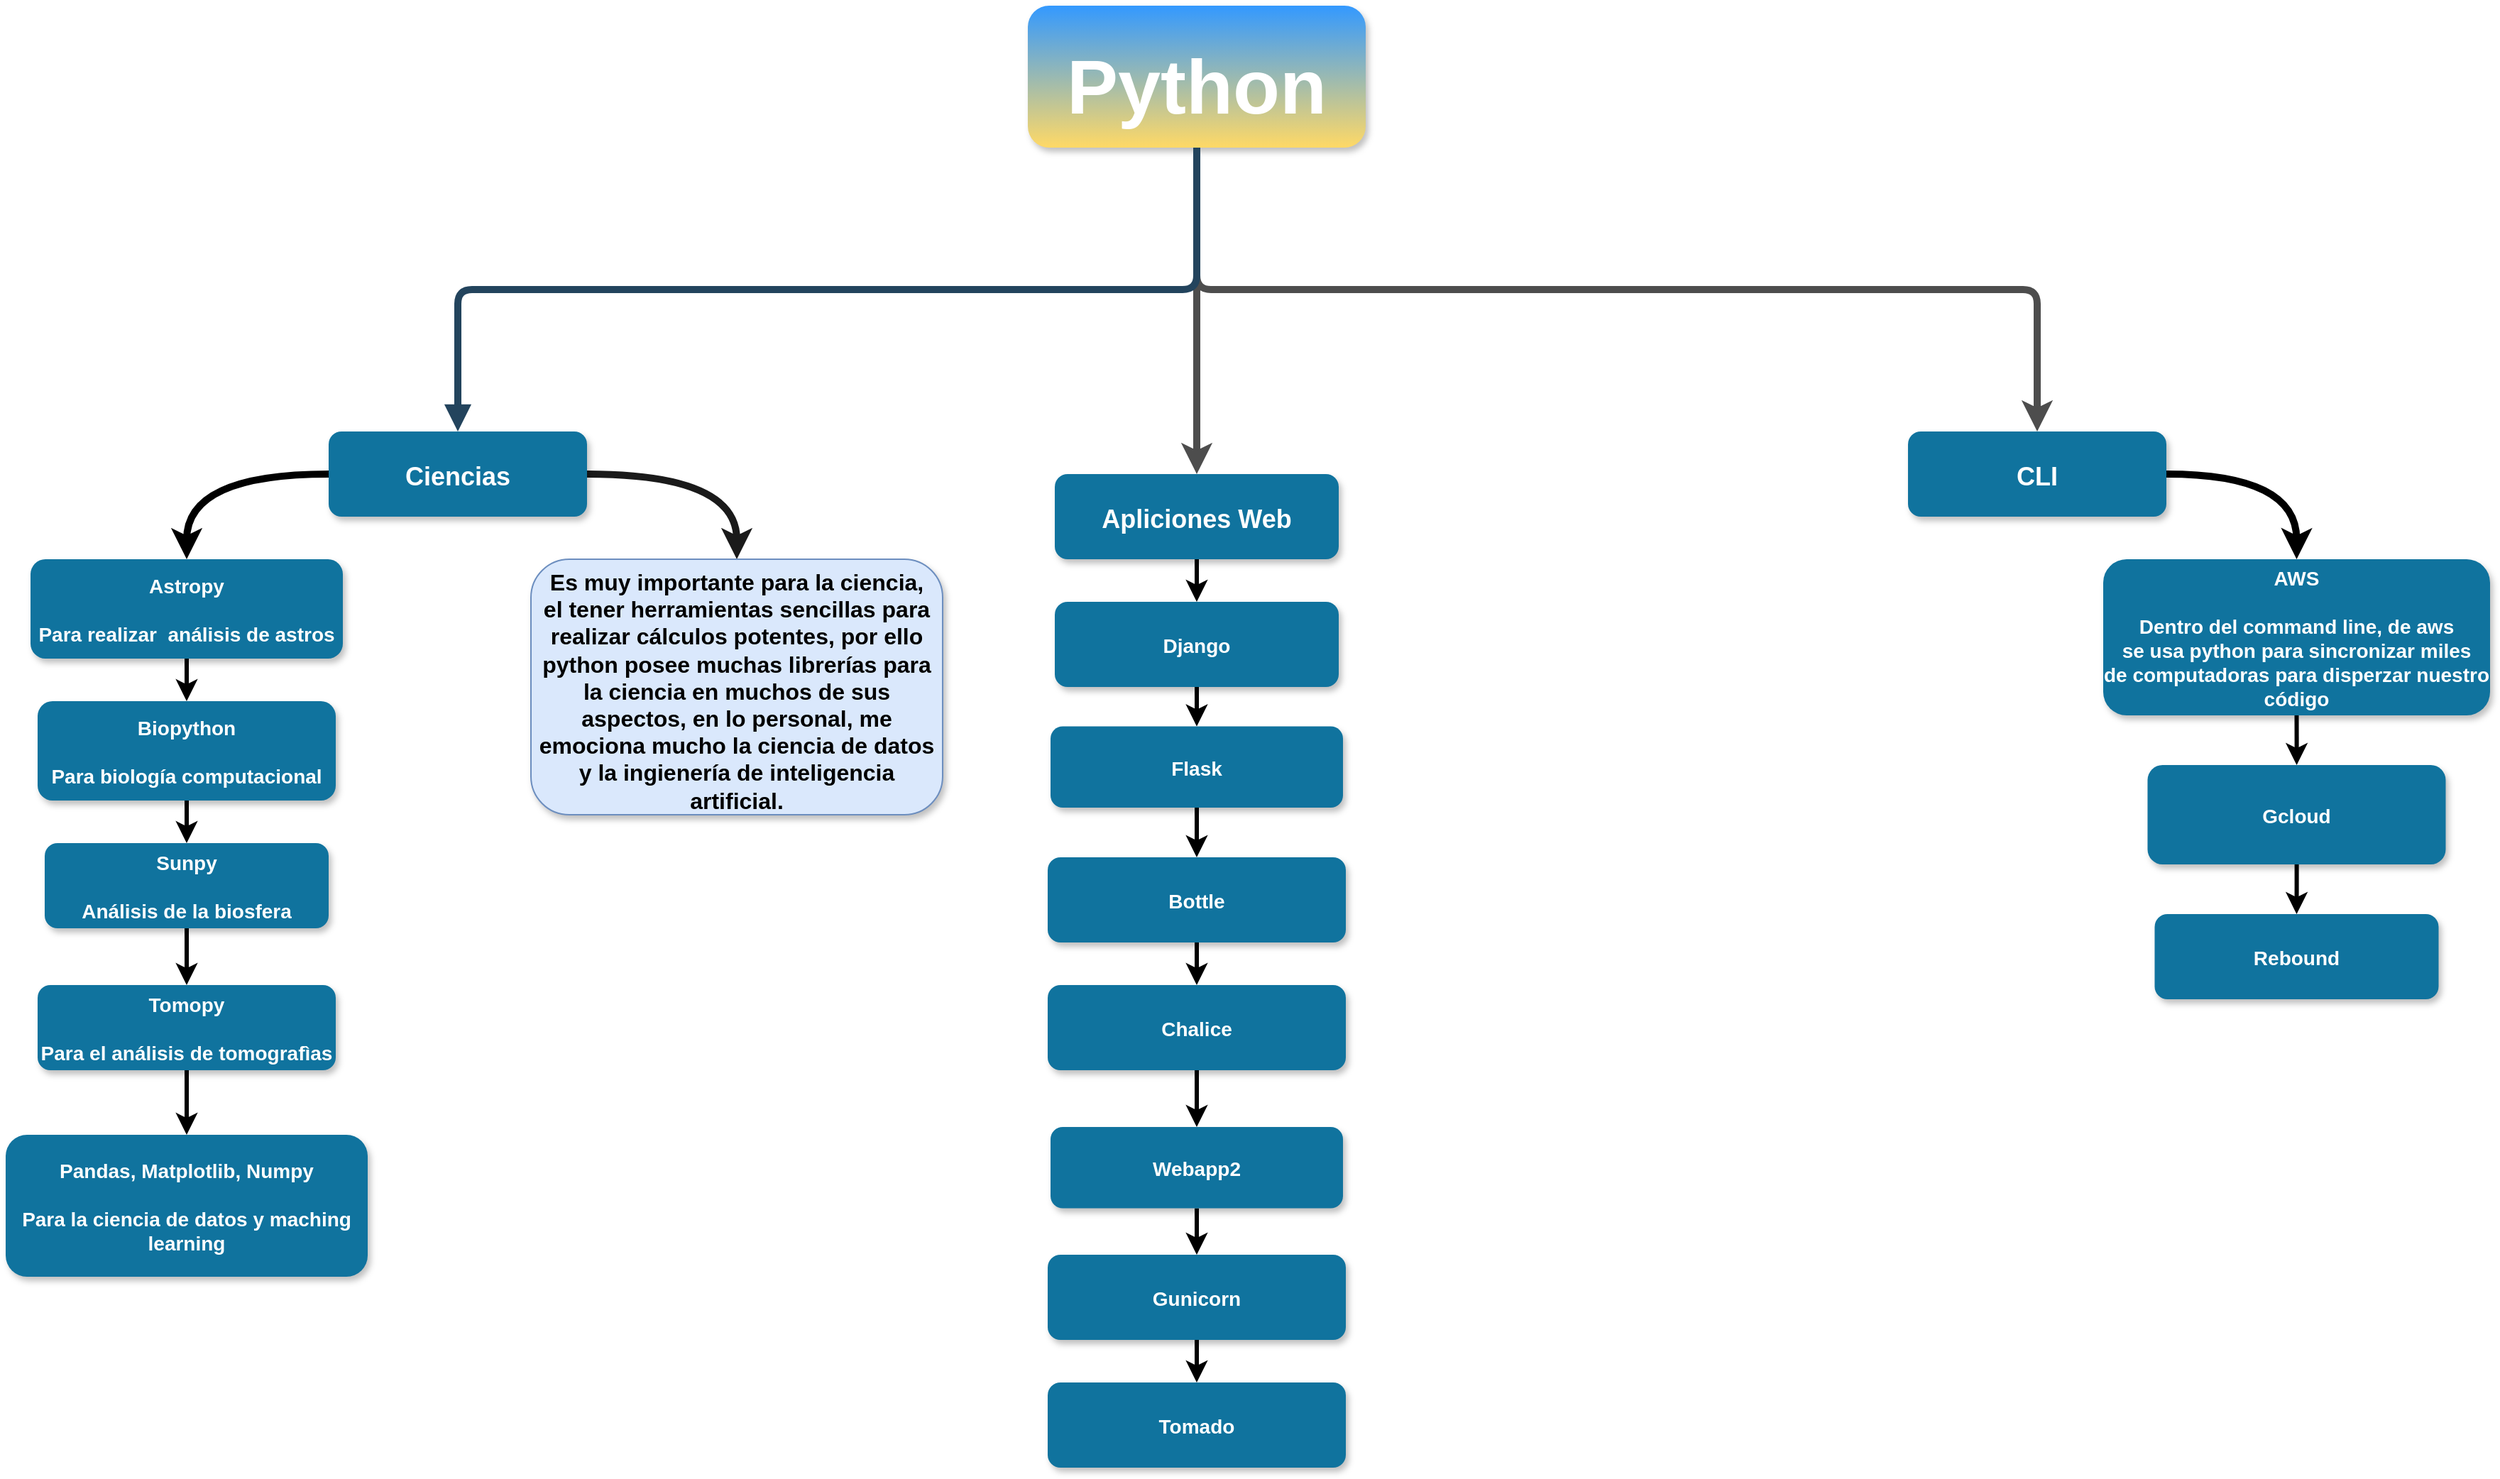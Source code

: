 <mxfile version="14.7.0" type="github">
  <diagram name="Page-1" id="97916047-d0de-89f5-080d-49f4d83e522f">
    <mxGraphModel dx="3121.5" dy="798" grid="1" gridSize="10" guides="1" tooltips="1" connect="1" arrows="1" fold="1" page="1" pageScale="1.5" pageWidth="1169" pageHeight="827" background="none" math="0" shadow="0">
      <root>
        <mxCell id="0" />
        <mxCell id="1" parent="0" />
        <mxCell id="nqu3vFOURGhK1XpB_SLl-80" style="edgeStyle=orthogonalEdgeStyle;orthogonalLoop=1;jettySize=auto;html=1;exitX=0.5;exitY=1;exitDx=0;exitDy=0;entryX=0.5;entryY=0;entryDx=0;entryDy=0;fontSize=18;strokeWidth=5;rounded=1;strokeColor=#4D4D4D;" edge="1" parent="1" source="2" target="nqu3vFOURGhK1XpB_SLl-67">
          <mxGeometry relative="1" as="geometry" />
        </mxCell>
        <mxCell id="nqu3vFOURGhK1XpB_SLl-81" style="edgeStyle=orthogonalEdgeStyle;rounded=1;orthogonalLoop=1;jettySize=auto;html=1;fontSize=18;strokeWidth=5;strokeColor=#4D4D4D;" edge="1" parent="1" source="2" target="nqu3vFOURGhK1XpB_SLl-82">
          <mxGeometry relative="1" as="geometry">
            <mxPoint x="779" y="390" as="targetPoint" />
          </mxGeometry>
        </mxCell>
        <mxCell id="2" value="Python" style="rounded=1;strokeColor=none;shadow=1;fontStyle=1;fontColor=#FFFFFF;fontSize=54;gradientColor=#FFD966;fillColor=#3399FF;" parent="1" vertex="1">
          <mxGeometry x="660" y="10" width="238" height="100" as="geometry" />
        </mxCell>
        <mxCell id="nqu3vFOURGhK1XpB_SLl-55" style="edgeStyle=orthogonalEdgeStyle;orthogonalLoop=1;jettySize=auto;html=1;entryX=0.5;entryY=0;entryDx=0;entryDy=0;fontSize=54;strokeWidth=5;curved=1;" edge="1" parent="1" source="5" target="6">
          <mxGeometry relative="1" as="geometry">
            <Array as="points">
              <mxPoint x="67.5" y="340" />
            </Array>
          </mxGeometry>
        </mxCell>
        <mxCell id="nqu3vFOURGhK1XpB_SLl-99" style="edgeStyle=orthogonalEdgeStyle;orthogonalLoop=1;jettySize=auto;html=1;fontSize=18;strokeWidth=5;curved=1;exitX=1;exitY=0.5;exitDx=0;exitDy=0;strokeColor=#1A1A1A;" edge="1" parent="1" source="5" target="nqu3vFOURGhK1XpB_SLl-100">
          <mxGeometry relative="1" as="geometry">
            <mxPoint x="410" y="430" as="targetPoint" />
          </mxGeometry>
        </mxCell>
        <mxCell id="5" value="Ciencias" style="rounded=1;fillColor=#10739E;strokeColor=none;shadow=1;gradientColor=none;fontStyle=1;fontColor=#FFFFFF;fontSize=18;" parent="1" vertex="1">
          <mxGeometry x="167.5" y="310" width="182" height="60" as="geometry" />
        </mxCell>
        <mxCell id="nqu3vFOURGhK1XpB_SLl-61" style="edgeStyle=orthogonalEdgeStyle;rounded=0;orthogonalLoop=1;jettySize=auto;html=1;exitX=0.5;exitY=1;exitDx=0;exitDy=0;fontSize=54;strokeWidth=3;" edge="1" parent="1" source="6" target="nqu3vFOURGhK1XpB_SLl-57">
          <mxGeometry relative="1" as="geometry" />
        </mxCell>
        <mxCell id="6" value="Astropy&#xa;&#xa;Para realizar  análisis de astros" style="rounded=1;fillColor=#10739E;strokeColor=none;shadow=1;gradientColor=none;fontStyle=1;fontColor=#FFFFFF;fontSize=14;" parent="1" vertex="1">
          <mxGeometry x="-42.5" y="400" width="220" height="70" as="geometry" />
        </mxCell>
        <mxCell id="29" value="" style="edgeStyle=elbowEdgeStyle;elbow=vertical;strokeWidth=5;endArrow=block;endFill=1;fontStyle=1;strokeColor=#23445D;entryX=0.5;entryY=0;entryDx=0;entryDy=0;" parent="1" source="2" target="5" edge="1">
          <mxGeometry x="22" y="165.5" width="100" height="100" as="geometry">
            <mxPoint x="22" y="265.5" as="sourcePoint" />
            <mxPoint x="782" y="370" as="targetPoint" />
          </mxGeometry>
        </mxCell>
        <mxCell id="nqu3vFOURGhK1XpB_SLl-62" style="edgeStyle=orthogonalEdgeStyle;rounded=0;orthogonalLoop=1;jettySize=auto;html=1;entryX=0.5;entryY=0;entryDx=0;entryDy=0;fontSize=54;strokeWidth=3;" edge="1" parent="1" source="nqu3vFOURGhK1XpB_SLl-57" target="nqu3vFOURGhK1XpB_SLl-58">
          <mxGeometry relative="1" as="geometry" />
        </mxCell>
        <mxCell id="nqu3vFOURGhK1XpB_SLl-57" value="Biopython&#xa;&#xa;Para biología computacional" style="rounded=1;fillColor=#10739E;strokeColor=none;shadow=1;gradientColor=none;fontStyle=1;fontColor=#FFFFFF;fontSize=14;" vertex="1" parent="1">
          <mxGeometry x="-37.5" y="500" width="210" height="70" as="geometry" />
        </mxCell>
        <mxCell id="nqu3vFOURGhK1XpB_SLl-63" style="edgeStyle=orthogonalEdgeStyle;rounded=0;orthogonalLoop=1;jettySize=auto;html=1;entryX=0.5;entryY=0;entryDx=0;entryDy=0;fontSize=54;strokeWidth=3;" edge="1" parent="1" source="nqu3vFOURGhK1XpB_SLl-58" target="nqu3vFOURGhK1XpB_SLl-59">
          <mxGeometry relative="1" as="geometry" />
        </mxCell>
        <mxCell id="nqu3vFOURGhK1XpB_SLl-58" value="Sunpy&#xa;&#xa;Análisis de la biosfera" style="rounded=1;fillColor=#10739E;strokeColor=none;shadow=1;gradientColor=none;fontStyle=1;fontColor=#FFFFFF;fontSize=14;" vertex="1" parent="1">
          <mxGeometry x="-32.5" y="600" width="200" height="60" as="geometry" />
        </mxCell>
        <mxCell id="nqu3vFOURGhK1XpB_SLl-64" style="edgeStyle=orthogonalEdgeStyle;rounded=0;orthogonalLoop=1;jettySize=auto;html=1;fontSize=54;strokeWidth=3;" edge="1" parent="1" source="nqu3vFOURGhK1XpB_SLl-59" target="nqu3vFOURGhK1XpB_SLl-60">
          <mxGeometry relative="1" as="geometry">
            <mxPoint x="67.5" y="795.5" as="targetPoint" />
          </mxGeometry>
        </mxCell>
        <mxCell id="nqu3vFOURGhK1XpB_SLl-59" value="Tomopy&#xa;&#xa;Para el análisis de tomografìas" style="rounded=1;fillColor=#10739E;strokeColor=none;shadow=1;gradientColor=none;fontStyle=1;fontColor=#FFFFFF;fontSize=14;" vertex="1" parent="1">
          <mxGeometry x="-37.5" y="700" width="210" height="60" as="geometry" />
        </mxCell>
        <mxCell id="nqu3vFOURGhK1XpB_SLl-60" value="Pandas, Matplotlib, Numpy&#xa;&#xa;Para la ciencia de datos y maching &#xa;learning" style="rounded=1;fillColor=#10739E;strokeColor=none;shadow=1;gradientColor=none;fontStyle=1;fontColor=#FFFFFF;fontSize=14;" vertex="1" parent="1">
          <mxGeometry x="-60" y="805.5" width="255" height="100" as="geometry" />
        </mxCell>
        <mxCell id="nqu3vFOURGhK1XpB_SLl-79" style="edgeStyle=orthogonalEdgeStyle;curved=1;orthogonalLoop=1;jettySize=auto;html=1;entryX=0.5;entryY=0;entryDx=0;entryDy=0;fontSize=18;strokeWidth=5;exitX=1;exitY=0.5;exitDx=0;exitDy=0;" edge="1" parent="1" source="nqu3vFOURGhK1XpB_SLl-67" target="nqu3vFOURGhK1XpB_SLl-69">
          <mxGeometry relative="1" as="geometry" />
        </mxCell>
        <mxCell id="nqu3vFOURGhK1XpB_SLl-67" value="CLI" style="rounded=1;fillColor=#10739E;strokeColor=none;shadow=1;gradientColor=none;fontStyle=1;fontColor=#FFFFFF;fontSize=18;" vertex="1" parent="1">
          <mxGeometry x="1280" y="310" width="182" height="60" as="geometry" />
        </mxCell>
        <mxCell id="nqu3vFOURGhK1XpB_SLl-68" style="edgeStyle=orthogonalEdgeStyle;rounded=0;orthogonalLoop=1;jettySize=auto;html=1;exitX=0.5;exitY=1;exitDx=0;exitDy=0;fontSize=54;strokeWidth=3;" edge="1" parent="1" source="nqu3vFOURGhK1XpB_SLl-69" target="nqu3vFOURGhK1XpB_SLl-71">
          <mxGeometry relative="1" as="geometry" />
        </mxCell>
        <mxCell id="nqu3vFOURGhK1XpB_SLl-69" value="AWS&#xa;&#xa;Dentro del command line, de aws&#xa;se usa python para sincronizar miles&#xa;de computadoras para disperzar nuestro&#xa;código" style="rounded=1;fillColor=#10739E;strokeColor=none;shadow=1;gradientColor=none;fontStyle=1;fontColor=#FFFFFF;fontSize=14;" vertex="1" parent="1">
          <mxGeometry x="1417.5" y="400" width="272.5" height="110" as="geometry" />
        </mxCell>
        <mxCell id="nqu3vFOURGhK1XpB_SLl-70" style="edgeStyle=orthogonalEdgeStyle;rounded=0;orthogonalLoop=1;jettySize=auto;html=1;entryX=0.5;entryY=0;entryDx=0;entryDy=0;fontSize=54;strokeWidth=3;" edge="1" parent="1" source="nqu3vFOURGhK1XpB_SLl-71" target="nqu3vFOURGhK1XpB_SLl-73">
          <mxGeometry relative="1" as="geometry">
            <mxPoint x="1567.5" y="640" as="sourcePoint" />
          </mxGeometry>
        </mxCell>
        <mxCell id="nqu3vFOURGhK1XpB_SLl-71" value="Gcloud" style="rounded=1;fillColor=#10739E;strokeColor=none;shadow=1;gradientColor=none;fontStyle=1;fontColor=#FFFFFF;fontSize=14;" vertex="1" parent="1">
          <mxGeometry x="1448.75" y="545" width="210" height="70" as="geometry" />
        </mxCell>
        <mxCell id="nqu3vFOURGhK1XpB_SLl-73" value="Rebound" style="rounded=1;fillColor=#10739E;strokeColor=none;shadow=1;gradientColor=none;fontStyle=1;fontColor=#FFFFFF;fontSize=14;" vertex="1" parent="1">
          <mxGeometry x="1453.75" y="650" width="200" height="60" as="geometry" />
        </mxCell>
        <mxCell id="nqu3vFOURGhK1XpB_SLl-88" style="edgeStyle=orthogonalEdgeStyle;rounded=1;orthogonalLoop=1;jettySize=auto;html=1;fontSize=18;strokeWidth=3;" edge="1" parent="1" source="nqu3vFOURGhK1XpB_SLl-82" target="nqu3vFOURGhK1XpB_SLl-84">
          <mxGeometry relative="1" as="geometry" />
        </mxCell>
        <mxCell id="nqu3vFOURGhK1XpB_SLl-82" value="Apliciones Web" style="rounded=1;fillColor=#10739E;strokeColor=none;shadow=1;gradientColor=none;fontStyle=1;fontColor=#FFFFFF;fontSize=18;" vertex="1" parent="1">
          <mxGeometry x="679" y="340" width="200" height="60" as="geometry" />
        </mxCell>
        <mxCell id="nqu3vFOURGhK1XpB_SLl-83" style="edgeStyle=orthogonalEdgeStyle;rounded=0;orthogonalLoop=1;jettySize=auto;html=1;entryX=0.5;entryY=0;entryDx=0;entryDy=0;fontSize=54;strokeWidth=3;" edge="1" parent="1" source="nqu3vFOURGhK1XpB_SLl-84" target="nqu3vFOURGhK1XpB_SLl-86">
          <mxGeometry relative="1" as="geometry" />
        </mxCell>
        <mxCell id="nqu3vFOURGhK1XpB_SLl-84" value="Django" style="rounded=1;fillColor=#10739E;strokeColor=none;shadow=1;gradientColor=none;fontStyle=1;fontColor=#FFFFFF;fontSize=14;" vertex="1" parent="1">
          <mxGeometry x="679" y="430" width="200" height="60" as="geometry" />
        </mxCell>
        <mxCell id="nqu3vFOURGhK1XpB_SLl-85" style="edgeStyle=orthogonalEdgeStyle;rounded=0;orthogonalLoop=1;jettySize=auto;html=1;fontSize=54;strokeWidth=3;" edge="1" parent="1" source="nqu3vFOURGhK1XpB_SLl-86" target="nqu3vFOURGhK1XpB_SLl-90">
          <mxGeometry relative="1" as="geometry">
            <mxPoint x="770.5" y="650" as="targetPoint" />
          </mxGeometry>
        </mxCell>
        <mxCell id="nqu3vFOURGhK1XpB_SLl-86" value="Flask" style="rounded=1;fillColor=#10739E;strokeColor=none;shadow=1;gradientColor=none;fontStyle=1;fontColor=#FFFFFF;fontSize=14;" vertex="1" parent="1">
          <mxGeometry x="676" y="517.75" width="206" height="57.25" as="geometry" />
        </mxCell>
        <mxCell id="nqu3vFOURGhK1XpB_SLl-98" style="edgeStyle=orthogonalEdgeStyle;rounded=1;orthogonalLoop=1;jettySize=auto;html=1;fontSize=18;strokeWidth=3;" edge="1" parent="1" source="nqu3vFOURGhK1XpB_SLl-89" target="nqu3vFOURGhK1XpB_SLl-94">
          <mxGeometry relative="1" as="geometry" />
        </mxCell>
        <mxCell id="nqu3vFOURGhK1XpB_SLl-89" value="Chalice" style="rounded=1;fillColor=#10739E;strokeColor=none;shadow=1;gradientColor=none;fontStyle=1;fontColor=#FFFFFF;fontSize=14;" vertex="1" parent="1">
          <mxGeometry x="674" y="700" width="210" height="60" as="geometry" />
        </mxCell>
        <mxCell id="nqu3vFOURGhK1XpB_SLl-91" style="edgeStyle=orthogonalEdgeStyle;rounded=1;orthogonalLoop=1;jettySize=auto;html=1;fontSize=18;strokeWidth=3;" edge="1" parent="1" source="nqu3vFOURGhK1XpB_SLl-90" target="nqu3vFOURGhK1XpB_SLl-89">
          <mxGeometry relative="1" as="geometry" />
        </mxCell>
        <mxCell id="nqu3vFOURGhK1XpB_SLl-90" value="Bottle" style="rounded=1;fillColor=#10739E;strokeColor=none;shadow=1;gradientColor=none;fontStyle=1;fontColor=#FFFFFF;fontSize=14;" vertex="1" parent="1">
          <mxGeometry x="674" y="610" width="210" height="60" as="geometry" />
        </mxCell>
        <mxCell id="nqu3vFOURGhK1XpB_SLl-93" style="edgeStyle=orthogonalEdgeStyle;rounded=0;orthogonalLoop=1;jettySize=auto;html=1;fontSize=54;strokeWidth=3;" edge="1" parent="1" source="nqu3vFOURGhK1XpB_SLl-94" target="nqu3vFOURGhK1XpB_SLl-97">
          <mxGeometry relative="1" as="geometry">
            <mxPoint x="768.5" y="942.25" as="targetPoint" />
          </mxGeometry>
        </mxCell>
        <mxCell id="nqu3vFOURGhK1XpB_SLl-94" value="Webapp2" style="rounded=1;fillColor=#10739E;strokeColor=none;shadow=1;gradientColor=none;fontStyle=1;fontColor=#FFFFFF;fontSize=14;" vertex="1" parent="1">
          <mxGeometry x="676" y="800" width="206" height="57.25" as="geometry" />
        </mxCell>
        <mxCell id="nqu3vFOURGhK1XpB_SLl-95" value="Tomado" style="rounded=1;fillColor=#10739E;strokeColor=none;shadow=1;gradientColor=none;fontStyle=1;fontColor=#FFFFFF;fontSize=14;" vertex="1" parent="1">
          <mxGeometry x="674" y="980" width="210" height="60" as="geometry" />
        </mxCell>
        <mxCell id="nqu3vFOURGhK1XpB_SLl-96" style="edgeStyle=orthogonalEdgeStyle;rounded=1;orthogonalLoop=1;jettySize=auto;html=1;fontSize=18;strokeWidth=3;" edge="1" parent="1" source="nqu3vFOURGhK1XpB_SLl-97" target="nqu3vFOURGhK1XpB_SLl-95">
          <mxGeometry relative="1" as="geometry" />
        </mxCell>
        <mxCell id="nqu3vFOURGhK1XpB_SLl-97" value="Gunicorn" style="rounded=1;fillColor=#10739E;strokeColor=none;shadow=1;gradientColor=none;fontStyle=1;fontColor=#FFFFFF;fontSize=14;" vertex="1" parent="1">
          <mxGeometry x="674" y="890" width="210" height="60" as="geometry" />
        </mxCell>
        <mxCell id="nqu3vFOURGhK1XpB_SLl-100" value="Es muy importante para la ciencia,&#xa;el tener herramientas sencillas para realizar cálculos potentes, por ello python posee muchas librerías para la ciencia en muchos de sus aspectos, en lo personal, me emociona mucho la ciencia de datos y la ingienería de inteligencia artificial." style="rounded=1;fillColor=#dae8fc;strokeColor=#6c8ebf;shadow=1;fontStyle=1;fontSize=16;glass=0;align=center;verticalAlign=top;labelBorderColor=none;whiteSpace=wrap;" vertex="1" parent="1">
          <mxGeometry x="310" y="400" width="290" height="180" as="geometry" />
        </mxCell>
      </root>
    </mxGraphModel>
  </diagram>
</mxfile>
